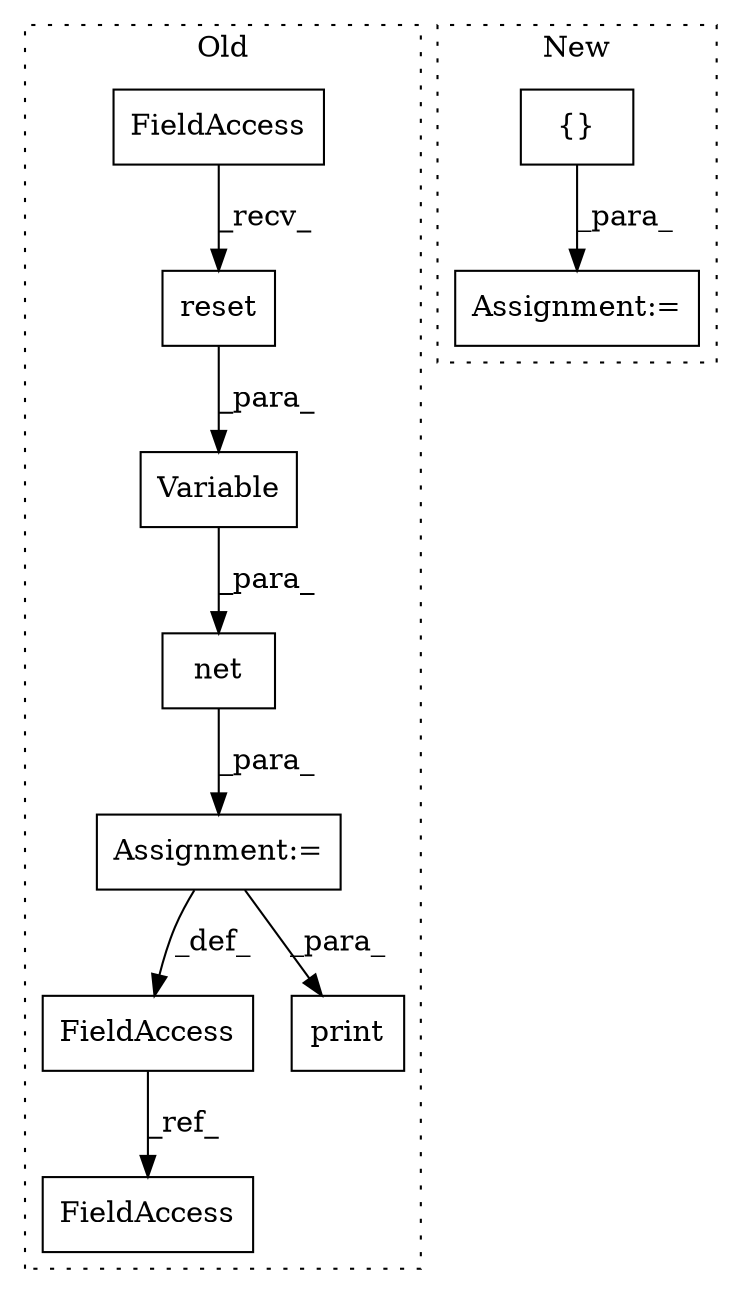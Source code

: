digraph G {
subgraph cluster0 {
1 [label="net" a="32" s="1445,1454" l="4,1" shape="box"];
4 [label="Assignment:=" a="7" s="1444" l="1" shape="box"];
5 [label="FieldAccess" a="22" s="1443" l="1" shape="box"];
6 [label="Variable" a="32" s="1391,1434" l="9,1" shape="box"];
7 [label="FieldAccess" a="22" s="1469" l="1" shape="box"];
8 [label="print" a="32" s="1463,1492" l="6,1" shape="box"];
9 [label="reset" a="32" s="1130" l="7" shape="box"];
10 [label="FieldAccess" a="22" s="1126" l="3" shape="box"];
label = "Old";
style="dotted";
}
subgraph cluster1 {
2 [label="{}" a="4" s="1498,1502" l="1,1" shape="box"];
3 [label="Assignment:=" a="7" s="1542,1644" l="71,2" shape="box"];
label = "New";
style="dotted";
}
1 -> 4 [label="_para_"];
2 -> 3 [label="_para_"];
4 -> 5 [label="_def_"];
4 -> 8 [label="_para_"];
5 -> 7 [label="_ref_"];
6 -> 1 [label="_para_"];
9 -> 6 [label="_para_"];
10 -> 9 [label="_recv_"];
}